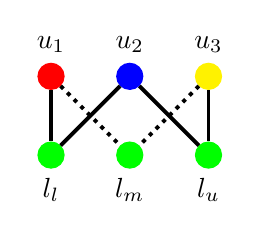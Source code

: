 \begin{tikzpicture}
	\node[shape=circle,draw=red,fill=red,label=above:$u_1$] (1)  {};
	\node[shape=circle,draw=blue,fill=blue,label=above:$u_2$] (3) [right of=1] {};
	\node[shape=circle,draw=yellow,fill=yellow,label=above:$u_3$] (5) [right of=3] {};
	\node[shape=circle,draw=green,fill=green,label=below:$l_l$] (a) [below of=1] {};
	\node[shape=circle,draw=green,fill=green,label=below:$l_m$] (b) [below of=3] {};
	\node[shape=circle,draw=green,fill=green,label=below:$l_u$] (c) [below of=5] {};

	\draw (1) [line width=0.5mm] -- (a);
	\draw (3) [line width=0.5mm] -- (a);
	\draw (1) [line width=0.5mm,dotted] -- (b);
	\draw (5) [line width=0.5mm,dotted] -- (b);
	\draw (3) [line width=0.5mm] -- (c);
	\draw (5) [line width=0.5mm] -- (c);
\end{tikzpicture}

 